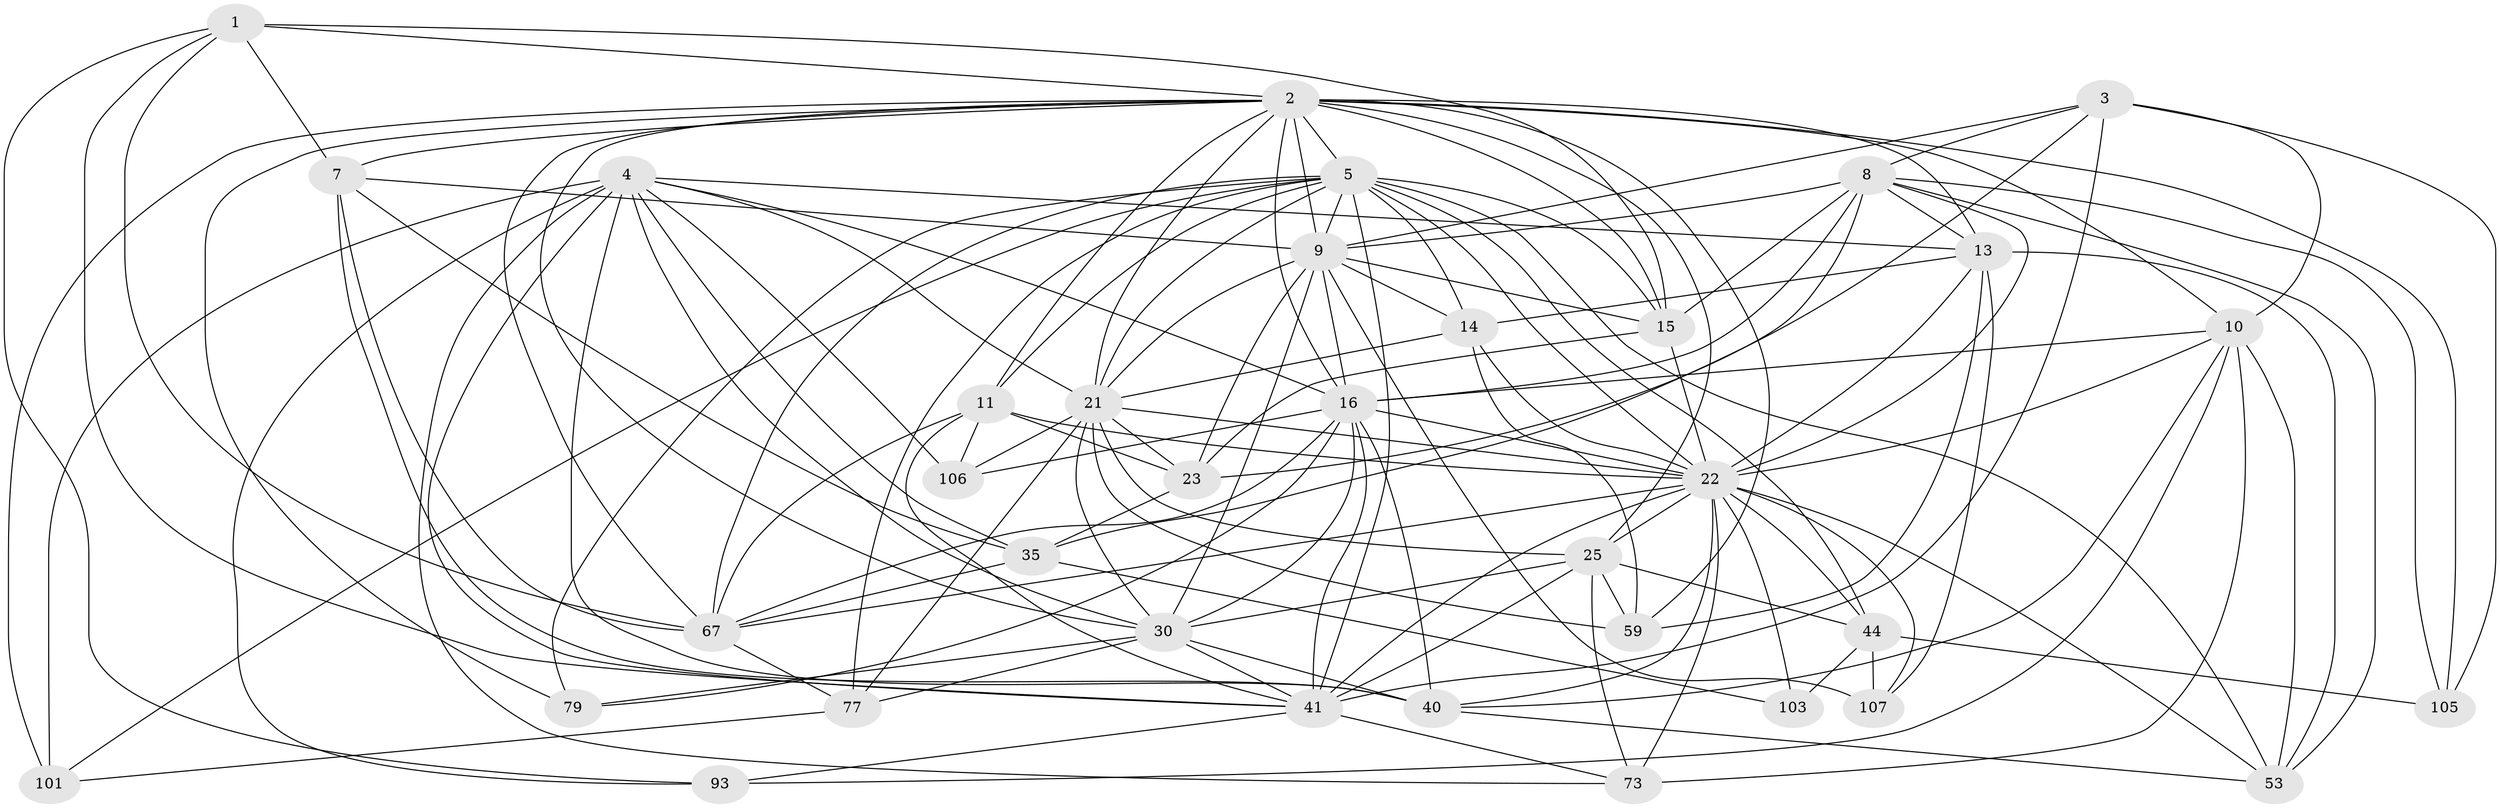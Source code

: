 // original degree distribution, {4: 1.0}
// Generated by graph-tools (version 1.1) at 2025/20/03/04/25 18:20:57]
// undirected, 35 vertices, 135 edges
graph export_dot {
graph [start="1"]
  node [color=gray90,style=filled];
  1 [super="+29"];
  2 [super="+17+12+19"];
  3 [super="+118+18"];
  4 [super="+116+39+6"];
  5 [super="+36+51+32"];
  7 [super="+20"];
  8 [super="+85+47+90"];
  9 [super="+26+27+60+74"];
  10 [super="+61+75+102"];
  11 [super="+43+42"];
  13 [super="+83+24"];
  14 [super="+109"];
  15 [super="+31+94"];
  16 [super="+28+88+91"];
  21 [super="+33+87+95"];
  22 [super="+38+37"];
  23 [super="+65"];
  25 [super="+115+62"];
  30 [super="+52+108"];
  35 [super="+56"];
  40 [super="+58+113"];
  41 [super="+66+64"];
  44 [super="+104"];
  53 [super="+81"];
  59 [super="+96"];
  67 [super="+89+70"];
  73 [super="+98"];
  77 [super="+86"];
  79;
  93;
  101;
  103;
  105;
  106;
  107;
  1 -- 7;
  1 -- 15 [weight=2];
  1 -- 67 [weight=2];
  1 -- 41;
  1 -- 93;
  1 -- 2;
  2 -- 79;
  2 -- 5 [weight=2];
  2 -- 101;
  2 -- 9 [weight=3];
  2 -- 11;
  2 -- 13;
  2 -- 30;
  2 -- 21;
  2 -- 16;
  2 -- 67;
  2 -- 7;
  2 -- 105;
  2 -- 10;
  2 -- 15;
  2 -- 25;
  2 -- 59;
  3 -- 105;
  3 -- 35 [weight=2];
  3 -- 10 [weight=2];
  3 -- 9;
  3 -- 8;
  3 -- 41;
  4 -- 40 [weight=2];
  4 -- 30;
  4 -- 21;
  4 -- 16;
  4 -- 13;
  4 -- 101;
  4 -- 73;
  4 -- 106;
  4 -- 93;
  4 -- 35;
  4 -- 41;
  5 -- 67;
  5 -- 53;
  5 -- 15;
  5 -- 101;
  5 -- 9;
  5 -- 41;
  5 -- 44;
  5 -- 77;
  5 -- 79;
  5 -- 14;
  5 -- 21;
  5 -- 11 [weight=2];
  5 -- 22;
  7 -- 40;
  7 -- 9;
  7 -- 35;
  7 -- 67;
  8 -- 9;
  8 -- 105;
  8 -- 15;
  8 -- 16;
  8 -- 13 [weight=2];
  8 -- 23;
  8 -- 53;
  8 -- 22;
  9 -- 30;
  9 -- 15;
  9 -- 23;
  9 -- 14;
  9 -- 107;
  9 -- 21;
  9 -- 16;
  10 -- 93;
  10 -- 22;
  10 -- 40;
  10 -- 16;
  10 -- 73 [weight=2];
  10 -- 53;
  11 -- 106;
  11 -- 67;
  11 -- 23;
  11 -- 41;
  11 -- 22;
  13 -- 107;
  13 -- 22 [weight=2];
  13 -- 59;
  13 -- 14;
  13 -- 53;
  14 -- 59;
  14 -- 21;
  14 -- 22;
  15 -- 23;
  15 -- 22;
  16 -- 41;
  16 -- 67;
  16 -- 79;
  16 -- 106;
  16 -- 30;
  16 -- 40;
  16 -- 22;
  21 -- 30;
  21 -- 22;
  21 -- 23;
  21 -- 77 [weight=2];
  21 -- 106;
  21 -- 59 [weight=2];
  21 -- 25;
  22 -- 107;
  22 -- 41 [weight=2];
  22 -- 67;
  22 -- 103;
  22 -- 40;
  22 -- 73;
  22 -- 44;
  22 -- 25;
  22 -- 53;
  23 -- 35;
  25 -- 59;
  25 -- 44;
  25 -- 30;
  25 -- 73;
  25 -- 41;
  30 -- 77;
  30 -- 79;
  30 -- 40;
  30 -- 41;
  35 -- 67;
  35 -- 103 [weight=2];
  40 -- 53;
  41 -- 73;
  41 -- 93;
  44 -- 103;
  44 -- 105;
  44 -- 107;
  67 -- 77;
  77 -- 101;
}
